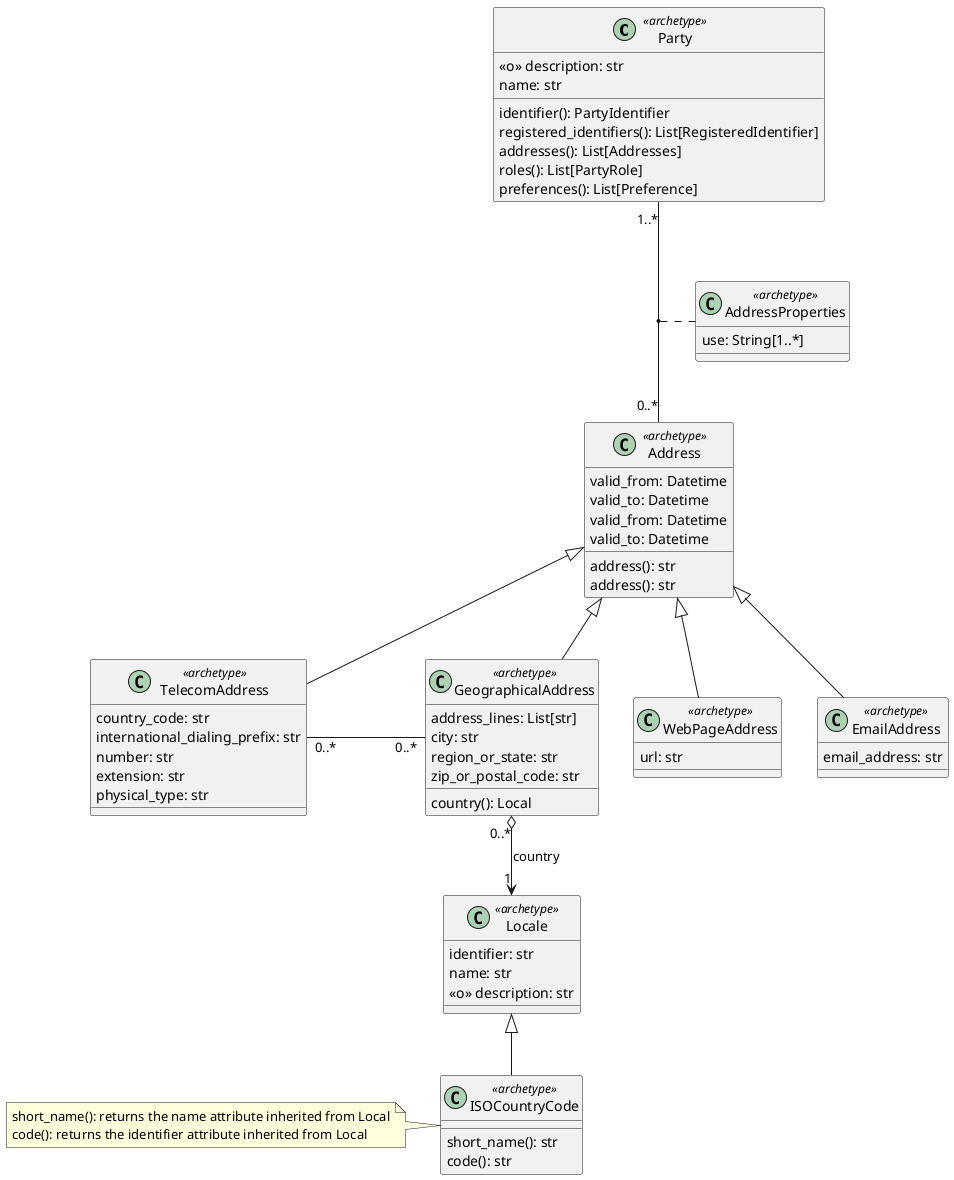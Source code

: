 @startuml



class Party <<archetype>> {
{field} <<o>> description: str
{field} name: str
{method} identifier(): PartyIdentifier
{method} registered_identifiers(): List[RegisteredIdentifier]
{method} addresses(): List[Addresses]
{method} roles(): List[PartyRole]
{method} preferences(): List[Preference]
}



Party "1..*" -down- "0..*" Address : \t\t\t\t\t

class Address <<archetype>> {
valid_from: Datetime
valid_to: Datetime
address(): str
}

(Party, Address) ... AddressProperties

class AddressProperties <<archetype>> {
use: String[1..*]
}




class Address <<archetype>> {
valid_from: Datetime
valid_to: Datetime
address(): str
}

class WebPageAddress <<archetype>>{
url: str
}
class EmailAddress <<archetype>>{
email_address: str
}
class TelecomAddress <<archetype>>{
country_code: str
international_dialing_prefix: str
number: str
extension: str
physical_type: str
}

class GeographicalAddress <<archetype>>{
address_lines: List[str]
city: str
region_or_state: str
zip_or_postal_code: str
country(): Local
}

class Locale <<archetype>>{
identifier: str
name: str
<<o>> description: str
}

class ISOCountryCode <<archetype>>{
short_name(): str
code(): str
}

Address <|-- WebPageAddress
Address <|-- EmailAddress
Address <|-- TelecomAddress
Address <|-- GeographicalAddress
TelecomAddress "0..*" - "0..*"  GeographicalAddress : \t\t\t
GeographicalAddress "0..*" o--> "1" Locale: country
Locale <|-- ISOCountryCode

note left of ISOCountryCode
short_name(): returns the name attribute inherited from Local
code(): returns the identifier attribute inherited from Local
end note

@enduml

